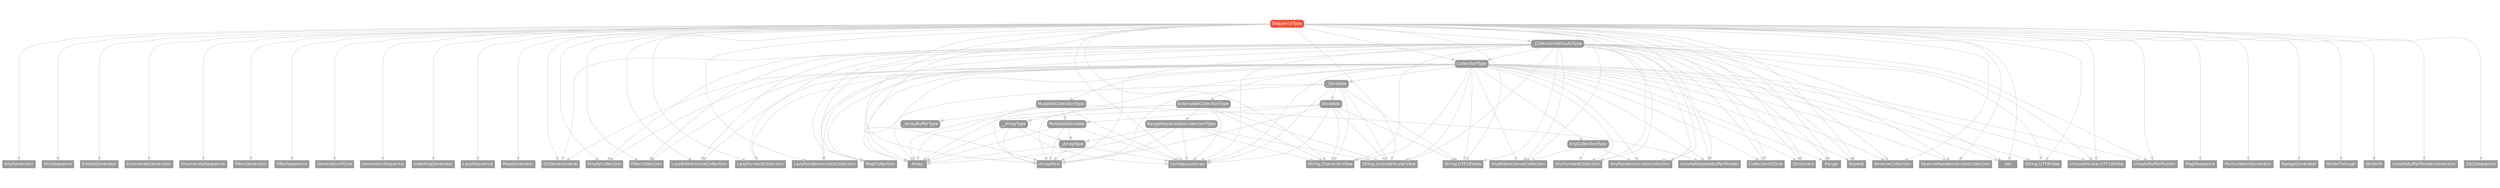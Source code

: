 strict digraph "SequenceType - Type Hierarchy - SwiftDoc.org" {
    pad="0.1,0.8"
    node [shape=box, style="filled,rounded", color="#999999", fillcolor="#999999", fontcolor=white, fontname=Helvetica, fontnames="Helvetica,sansserif", fontsize=12, margin="0.07,0.05", height="0.3"]
    edge [color="#cccccc"]
    "AnyBidirectionalCollection" [URL="/type/AnyBidirectionalCollection/", style=filled]
    "AnyCollectionType" [URL="/protocol/AnyCollectionType/"]
    "AnyForwardCollection" [URL="/type/AnyForwardCollection/", style=filled]
    "AnyGenerator" [URL="/type/AnyGenerator/", style=filled]
    "AnyRandomAccessCollection" [URL="/type/AnyRandomAccessCollection/", style=filled]
    "AnySequence" [URL="/type/AnySequence/", style=filled]
    "Array" [URL="/type/Array/", style=filled]
    "ArraySlice" [URL="/type/ArraySlice/", style=filled]
    "CollectionOfOne" [URL="/type/CollectionOfOne/", style=filled]
    "CollectionType" [URL="/protocol/CollectionType/"]
    "ContiguousArray" [URL="/type/ContiguousArray/", style=filled]
    "Dictionary" [URL="/type/Dictionary/", style=filled]
    "DictionaryLiteral" [URL="/type/DictionaryLiteral/", style=filled]
    "EmptyCollection" [URL="/type/EmptyCollection/", style=filled]
    "EmptyGenerator" [URL="/type/EmptyGenerator/", style=filled]
    "EnumerateGenerator" [URL="/type/EnumerateGenerator/", style=filled]
    "EnumerateSequence" [URL="/type/EnumerateSequence/", style=filled]
    "ExtensibleCollectionType" [URL="/protocol/ExtensibleCollectionType/"]
    "FilterCollection" [URL="/type/FilterCollection/", style=filled]
    "FilterGenerator" [URL="/type/FilterGenerator/", style=filled]
    "FilterSequence" [URL="/type/FilterSequence/", style=filled]
    "GeneratorOfOne" [URL="/type/GeneratorOfOne/", style=filled]
    "GeneratorSequence" [URL="/type/GeneratorSequence/", style=filled]
    "IndexingGenerator" [URL="/type/IndexingGenerator/", style=filled]
    "LazyBidirectionalCollection" [URL="/type/LazyBidirectionalCollection/", style=filled]
    "LazyForwardCollection" [URL="/type/LazyForwardCollection/", style=filled]
    "LazyRandomAccessCollection" [URL="/type/LazyRandomAccessCollection/", style=filled]
    "LazySequence" [URL="/type/LazySequence/", style=filled]
    "MapCollection" [URL="/type/MapCollection/", style=filled]
    "MapGenerator" [URL="/type/MapGenerator/", style=filled]
    "MapSequence" [URL="/type/MapSequence/", style=filled]
    "MutableCollectionType" [URL="/protocol/MutableCollectionType/"]
    "MutableSliceable" [URL="/protocol/MutableSliceable/"]
    "PermutationGenerator" [URL="/type/PermutationGenerator/", style=filled]
    "Range" [URL="/type/Range/", style=filled]
    "RangeGenerator" [URL="/type/RangeGenerator/", style=filled]
    "RangeReplaceableCollectionType" [URL="/protocol/RangeReplaceableCollectionType/"]
    "Repeat" [URL="/type/Repeat/", style=filled]
    "ReverseCollection" [URL="/type/ReverseCollection/", style=filled]
    "ReverseRandomAccessCollection" [URL="/type/ReverseRandomAccessCollection/", style=filled]
    "SequenceType" [URL="/protocol/SequenceType/", style="filled,rounded", fillcolor="#ee543d", color="#ee543d"]
    "Set" [URL="/type/Set/", style=filled]
    "Sliceable" [URL="/protocol/Sliceable/"]
    "StrideThrough" [URL="/type/StrideThrough/", style=filled]
    "StrideTo" [URL="/type/StrideTo/", style=filled]
    "String.CharacterView" [URL="/type/String.CharacterView/", style=filled]
    "String.UTF16View" [URL="/type/String.UTF16View/", style=filled]
    "String.UTF8View" [URL="/type/String.UTF8View/", style=filled]
    "String.UnicodeScalarView" [URL="/type/String.UnicodeScalarView/", style=filled]
    "UnicodeScalar.UTF16View" [URL="/type/UnicodeScalar.UTF16View/", style=filled]
    "UnsafeBufferPointer" [URL="/type/UnsafeBufferPointer/", style=filled]
    "UnsafeBufferPointerGenerator" [URL="/type/UnsafeBufferPointerGenerator/", style=filled]
    "UnsafeMutableBufferPointer" [URL="/type/UnsafeMutableBufferPointer/", style=filled]
    "Zip2Sequence" [URL="/type/Zip2Sequence/", style=filled]
    "_ArrayBufferType" [URL="/protocol/_ArrayBufferType/"]
    "_ArrayType" [URL="/protocol/_ArrayType/"]
    "_CollectionDefaultsType" [URL="/protocol/_CollectionDefaultsType/"]
    "_Sliceable" [URL="/protocol/_Sliceable/"]
    "__ArrayType" [URL="/protocol/__ArrayType/"]    "SequenceType" -> "AnyBidirectionalCollection"
    "SequenceType" -> "AnyForwardCollection"
    "SequenceType" -> "AnyGenerator"
    "SequenceType" -> "AnyRandomAccessCollection"
    "SequenceType" -> "AnySequence"
    "SequenceType" -> "Array"
    "SequenceType" -> "ArraySlice"
    "SequenceType" -> "CollectionOfOne"
    "SequenceType" -> "CollectionType"
    "SequenceType" -> "ContiguousArray"
    "SequenceType" -> "Dictionary"
    "SequenceType" -> "DictionaryLiteral"
    "SequenceType" -> "EmptyCollection"
    "SequenceType" -> "EmptyGenerator"
    "SequenceType" -> "EnumerateGenerator"
    "SequenceType" -> "EnumerateSequence"
    "SequenceType" -> "FilterCollection"
    "SequenceType" -> "FilterGenerator"
    "SequenceType" -> "FilterSequence"
    "SequenceType" -> "GeneratorOfOne"
    "SequenceType" -> "GeneratorSequence"
    "SequenceType" -> "IndexingGenerator"
    "SequenceType" -> "LazyBidirectionalCollection"
    "SequenceType" -> "LazyForwardCollection"
    "SequenceType" -> "LazyRandomAccessCollection"
    "SequenceType" -> "LazySequence"
    "SequenceType" -> "MapCollection"
    "SequenceType" -> "MapGenerator"
    "SequenceType" -> "MapSequence"
    "SequenceType" -> "PermutationGenerator"
    "SequenceType" -> "Range"
    "SequenceType" -> "RangeGenerator"
    "SequenceType" -> "Repeat"
    "SequenceType" -> "ReverseCollection"
    "SequenceType" -> "ReverseRandomAccessCollection"
    "SequenceType" -> "Set"
    "SequenceType" -> "StrideThrough"
    "SequenceType" -> "StrideTo"
    "SequenceType" -> "UnicodeScalar.UTF16View"
    "SequenceType" -> "UnsafeBufferPointer"
    "SequenceType" -> "UnsafeBufferPointerGenerator"
    "SequenceType" -> "UnsafeMutableBufferPointer"
    "SequenceType" -> "Zip2Sequence"
    "SequenceType" -> "_CollectionDefaultsType"
    "SequenceType" -> "String.CharacterView"
    "SequenceType" -> "String.UnicodeScalarView"
    "SequenceType" -> "String.UTF16View"
    "SequenceType" -> "String.UTF8View"
    "CollectionType" -> "AnyBidirectionalCollection"
    "CollectionType" -> "AnyCollectionType"
    "CollectionType" -> "AnyForwardCollection"
    "CollectionType" -> "AnyRandomAccessCollection"
    "CollectionType" -> "Array"
    "CollectionType" -> "ArraySlice"
    "CollectionType" -> "CollectionOfOne"
    "CollectionType" -> "ContiguousArray"
    "CollectionType" -> "Dictionary"
    "CollectionType" -> "DictionaryLiteral"
    "CollectionType" -> "EmptyCollection"
    "CollectionType" -> "ExtensibleCollectionType"
    "CollectionType" -> "FilterCollection"
    "CollectionType" -> "LazyBidirectionalCollection"
    "CollectionType" -> "LazyForwardCollection"
    "CollectionType" -> "LazyRandomAccessCollection"
    "CollectionType" -> "MapCollection"
    "CollectionType" -> "MutableCollectionType"
    "CollectionType" -> "Range"
    "CollectionType" -> "Repeat"
    "CollectionType" -> "ReverseCollection"
    "CollectionType" -> "ReverseRandomAccessCollection"
    "CollectionType" -> "Set"
    "CollectionType" -> "UnicodeScalar.UTF16View"
    "CollectionType" -> "UnsafeBufferPointer"
    "CollectionType" -> "UnsafeMutableBufferPointer"
    "CollectionType" -> "_Sliceable"
    "CollectionType" -> "__ArrayType"
    "CollectionType" -> "String.CharacterView"
    "CollectionType" -> "String.UnicodeScalarView"
    "CollectionType" -> "String.UTF16View"
    "CollectionType" -> "String.UTF8View"
    "AnyCollectionType" -> "AnyBidirectionalCollection"
    "AnyCollectionType" -> "AnyForwardCollection"
    "AnyCollectionType" -> "AnyRandomAccessCollection"
    "ExtensibleCollectionType" -> "Array"
    "ExtensibleCollectionType" -> "ArraySlice"
    "ExtensibleCollectionType" -> "ContiguousArray"
    "ExtensibleCollectionType" -> "RangeReplaceableCollectionType"
    "ExtensibleCollectionType" -> "String.CharacterView"
    "ExtensibleCollectionType" -> "String.UnicodeScalarView"
    "RangeReplaceableCollectionType" -> "Array"
    "RangeReplaceableCollectionType" -> "ArraySlice"
    "RangeReplaceableCollectionType" -> "ContiguousArray"
    "RangeReplaceableCollectionType" -> "_ArrayType"
    "RangeReplaceableCollectionType" -> "String.CharacterView"
    "RangeReplaceableCollectionType" -> "String.UnicodeScalarView"
    "_ArrayType" -> "Array"
    "_ArrayType" -> "ArraySlice"
    "_ArrayType" -> "ContiguousArray"
    "MutableCollectionType" -> "Array"
    "MutableCollectionType" -> "ArraySlice"
    "MutableCollectionType" -> "ContiguousArray"
    "MutableCollectionType" -> "MutableSliceable"
    "MutableCollectionType" -> "UnsafeMutableBufferPointer"
    "MutableCollectionType" -> "_ArrayBufferType"
    "MutableSliceable" -> "Array"
    "MutableSliceable" -> "ArraySlice"
    "MutableSliceable" -> "ContiguousArray"
    "MutableSliceable" -> "_ArrayType"
    "_ArrayType" -> "Array"
    "_ArrayType" -> "ArraySlice"
    "_ArrayType" -> "ContiguousArray"
    "_Sliceable" -> "Array"
    "_Sliceable" -> "ArraySlice"
    "_Sliceable" -> "ContiguousArray"
    "_Sliceable" -> "Sliceable"
    "_Sliceable" -> "String.CharacterView"
    "_Sliceable" -> "String.UnicodeScalarView"
    "_Sliceable" -> "String.UTF16View"
    "Sliceable" -> "Array"
    "Sliceable" -> "ArraySlice"
    "Sliceable" -> "ContiguousArray"
    "Sliceable" -> "MutableSliceable"
    "Sliceable" -> "String.CharacterView"
    "Sliceable" -> "String.UnicodeScalarView"
    "Sliceable" -> "String.UTF16View"
    "MutableSliceable" -> "Array"
    "MutableSliceable" -> "ArraySlice"
    "MutableSliceable" -> "ContiguousArray"
    "MutableSliceable" -> "_ArrayType"
    "_ArrayType" -> "Array"
    "_ArrayType" -> "ArraySlice"
    "_ArrayType" -> "ContiguousArray"
    "__ArrayType" -> "Array"
    "__ArrayType" -> "ArraySlice"
    "__ArrayType" -> "ContiguousArray"
    "__ArrayType" -> "_ArrayType"
    "_ArrayType" -> "Array"
    "_ArrayType" -> "ArraySlice"
    "_ArrayType" -> "ContiguousArray"
    "_CollectionDefaultsType" -> "AnyBidirectionalCollection"
    "_CollectionDefaultsType" -> "AnyForwardCollection"
    "_CollectionDefaultsType" -> "AnyRandomAccessCollection"
    "_CollectionDefaultsType" -> "Array"
    "_CollectionDefaultsType" -> "ArraySlice"
    "_CollectionDefaultsType" -> "CollectionOfOne"
    "_CollectionDefaultsType" -> "CollectionType"
    "_CollectionDefaultsType" -> "ContiguousArray"
    "_CollectionDefaultsType" -> "Dictionary"
    "_CollectionDefaultsType" -> "DictionaryLiteral"
    "_CollectionDefaultsType" -> "EmptyCollection"
    "_CollectionDefaultsType" -> "FilterCollection"
    "_CollectionDefaultsType" -> "LazyBidirectionalCollection"
    "_CollectionDefaultsType" -> "LazyForwardCollection"
    "_CollectionDefaultsType" -> "LazyRandomAccessCollection"
    "_CollectionDefaultsType" -> "MapCollection"
    "_CollectionDefaultsType" -> "Range"
    "_CollectionDefaultsType" -> "Repeat"
    "_CollectionDefaultsType" -> "ReverseCollection"
    "_CollectionDefaultsType" -> "ReverseRandomAccessCollection"
    "_CollectionDefaultsType" -> "Set"
    "_CollectionDefaultsType" -> "UnicodeScalar.UTF16View"
    "_CollectionDefaultsType" -> "UnsafeBufferPointer"
    "_CollectionDefaultsType" -> "UnsafeMutableBufferPointer"
    "_CollectionDefaultsType" -> "String.CharacterView"
    "_CollectionDefaultsType" -> "String.UnicodeScalarView"
    "_CollectionDefaultsType" -> "String.UTF16View"
    "_CollectionDefaultsType" -> "String.UTF8View"
    "CollectionType" -> "AnyBidirectionalCollection"
    "CollectionType" -> "AnyCollectionType"
    "CollectionType" -> "AnyForwardCollection"
    "CollectionType" -> "AnyRandomAccessCollection"
    "CollectionType" -> "Array"
    "CollectionType" -> "ArraySlice"
    "CollectionType" -> "CollectionOfOne"
    "CollectionType" -> "ContiguousArray"
    "CollectionType" -> "Dictionary"
    "CollectionType" -> "DictionaryLiteral"
    "CollectionType" -> "EmptyCollection"
    "CollectionType" -> "ExtensibleCollectionType"
    "CollectionType" -> "FilterCollection"
    "CollectionType" -> "LazyBidirectionalCollection"
    "CollectionType" -> "LazyForwardCollection"
    "CollectionType" -> "LazyRandomAccessCollection"
    "CollectionType" -> "MapCollection"
    "CollectionType" -> "MutableCollectionType"
    "CollectionType" -> "Range"
    "CollectionType" -> "Repeat"
    "CollectionType" -> "ReverseCollection"
    "CollectionType" -> "ReverseRandomAccessCollection"
    "CollectionType" -> "Set"
    "CollectionType" -> "UnicodeScalar.UTF16View"
    "CollectionType" -> "UnsafeBufferPointer"
    "CollectionType" -> "UnsafeMutableBufferPointer"
    "CollectionType" -> "_Sliceable"
    "CollectionType" -> "__ArrayType"
    "CollectionType" -> "String.CharacterView"
    "CollectionType" -> "String.UnicodeScalarView"
    "CollectionType" -> "String.UTF16View"
    "CollectionType" -> "String.UTF8View"
    "AnyCollectionType" -> "AnyBidirectionalCollection"
    "AnyCollectionType" -> "AnyForwardCollection"
    "AnyCollectionType" -> "AnyRandomAccessCollection"
    "ExtensibleCollectionType" -> "Array"
    "ExtensibleCollectionType" -> "ArraySlice"
    "ExtensibleCollectionType" -> "ContiguousArray"
    "ExtensibleCollectionType" -> "RangeReplaceableCollectionType"
    "ExtensibleCollectionType" -> "String.CharacterView"
    "ExtensibleCollectionType" -> "String.UnicodeScalarView"
    "RangeReplaceableCollectionType" -> "Array"
    "RangeReplaceableCollectionType" -> "ArraySlice"
    "RangeReplaceableCollectionType" -> "ContiguousArray"
    "RangeReplaceableCollectionType" -> "_ArrayType"
    "RangeReplaceableCollectionType" -> "String.CharacterView"
    "RangeReplaceableCollectionType" -> "String.UnicodeScalarView"
    "_ArrayType" -> "Array"
    "_ArrayType" -> "ArraySlice"
    "_ArrayType" -> "ContiguousArray"
    "MutableCollectionType" -> "Array"
    "MutableCollectionType" -> "ArraySlice"
    "MutableCollectionType" -> "ContiguousArray"
    "MutableCollectionType" -> "MutableSliceable"
    "MutableCollectionType" -> "UnsafeMutableBufferPointer"
    "MutableCollectionType" -> "_ArrayBufferType"
    "MutableSliceable" -> "Array"
    "MutableSliceable" -> "ArraySlice"
    "MutableSliceable" -> "ContiguousArray"
    "MutableSliceable" -> "_ArrayType"
    "_ArrayType" -> "Array"
    "_ArrayType" -> "ArraySlice"
    "_ArrayType" -> "ContiguousArray"
    "_Sliceable" -> "Array"
    "_Sliceable" -> "ArraySlice"
    "_Sliceable" -> "ContiguousArray"
    "_Sliceable" -> "Sliceable"
    "_Sliceable" -> "String.CharacterView"
    "_Sliceable" -> "String.UnicodeScalarView"
    "_Sliceable" -> "String.UTF16View"
    "Sliceable" -> "Array"
    "Sliceable" -> "ArraySlice"
    "Sliceable" -> "ContiguousArray"
    "Sliceable" -> "MutableSliceable"
    "Sliceable" -> "String.CharacterView"
    "Sliceable" -> "String.UnicodeScalarView"
    "Sliceable" -> "String.UTF16View"
    "MutableSliceable" -> "Array"
    "MutableSliceable" -> "ArraySlice"
    "MutableSliceable" -> "ContiguousArray"
    "MutableSliceable" -> "_ArrayType"
    "_ArrayType" -> "Array"
    "_ArrayType" -> "ArraySlice"
    "_ArrayType" -> "ContiguousArray"
    "__ArrayType" -> "Array"
    "__ArrayType" -> "ArraySlice"
    "__ArrayType" -> "ContiguousArray"
    "__ArrayType" -> "_ArrayType"
    "_ArrayType" -> "Array"
    "_ArrayType" -> "ArraySlice"
    "_ArrayType" -> "ContiguousArray"
    subgraph Types {
        rank = max; "AnyBidirectionalCollection"; "AnyForwardCollection"; "AnyGenerator"; "AnyRandomAccessCollection"; "AnySequence"; "Array"; "ArraySlice"; "CollectionOfOne"; "ContiguousArray"; "Dictionary"; "DictionaryLiteral"; "EmptyCollection"; "EmptyGenerator"; "EnumerateGenerator"; "EnumerateSequence"; "FilterCollection"; "FilterGenerator"; "FilterSequence"; "GeneratorOfOne"; "GeneratorSequence"; "IndexingGenerator"; "LazyBidirectionalCollection"; "LazyForwardCollection"; "LazyRandomAccessCollection"; "LazySequence"; "MapCollection"; "MapGenerator"; "MapSequence"; "PermutationGenerator"; "Range"; "RangeGenerator"; "Repeat"; "ReverseCollection"; "ReverseRandomAccessCollection"; "Set"; "StrideThrough"; "StrideTo"; "UnicodeScalar.UTF16View"; "UnsafeBufferPointer"; "UnsafeBufferPointerGenerator"; "UnsafeMutableBufferPointer"; "Zip2Sequence"; "String.CharacterView"; "String.UnicodeScalarView"; "String.UTF16View"; "String.UTF8View";
    }
}